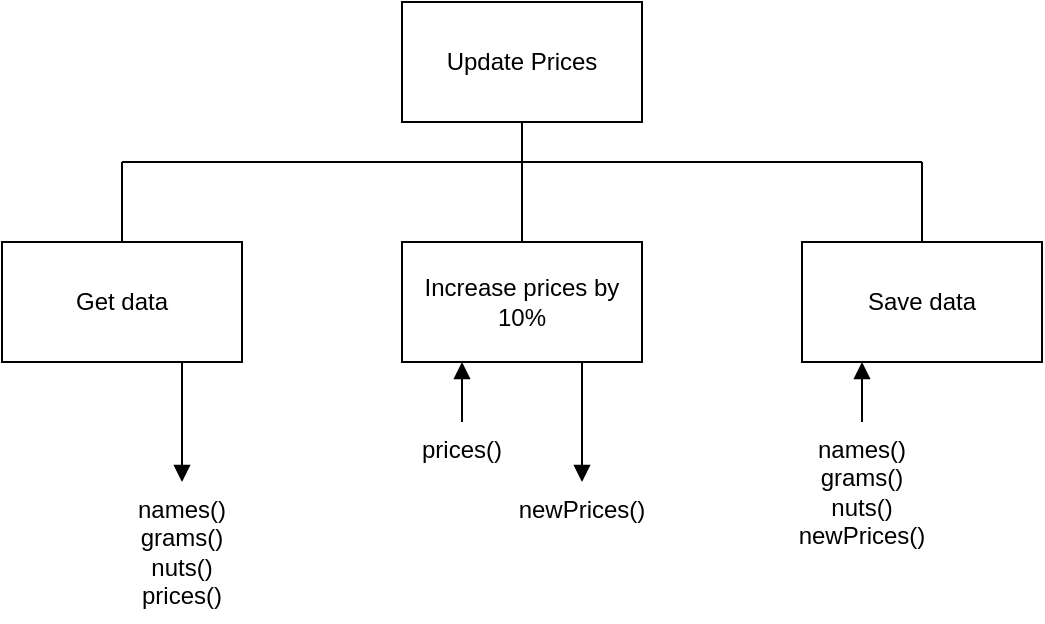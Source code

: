 <mxfile version="24.7.5">
  <diagram id="E8Dl9m7bsaFHxtFtsHeO" name="sd">
    <mxGraphModel dx="882" dy="677" grid="1" gridSize="10" guides="1" tooltips="1" connect="1" arrows="1" fold="1" page="1" pageScale="1" pageWidth="827" pageHeight="1169" math="0" shadow="0">
      <root>
        <mxCell id="0" />
        <mxCell id="1" parent="0" />
        <mxCell id="KL4S8WIwbTE8AwIzojDe-1" value="Update Prices" style="rounded=0;whiteSpace=wrap;html=1;" parent="1" vertex="1">
          <mxGeometry x="340" y="80" width="120" height="60" as="geometry" />
        </mxCell>
        <mxCell id="KL4S8WIwbTE8AwIzojDe-7" style="edgeStyle=orthogonalEdgeStyle;rounded=0;orthogonalLoop=1;jettySize=auto;html=1;exitX=0.5;exitY=0;exitDx=0;exitDy=0;endArrow=none;endFill=0;entryX=0.5;entryY=1;entryDx=0;entryDy=0;" parent="1" source="KL4S8WIwbTE8AwIzojDe-2" target="KL4S8WIwbTE8AwIzojDe-1" edge="1">
          <mxGeometry relative="1" as="geometry">
            <mxPoint x="400" y="160" as="targetPoint" />
          </mxGeometry>
        </mxCell>
        <mxCell id="KL4S8WIwbTE8AwIzojDe-12" style="edgeStyle=orthogonalEdgeStyle;rounded=0;orthogonalLoop=1;jettySize=auto;html=1;exitX=0.25;exitY=1;exitDx=0;exitDy=0;endArrow=none;endFill=0;startArrow=block;startFill=1;" parent="1" source="KL4S8WIwbTE8AwIzojDe-2" edge="1">
          <mxGeometry relative="1" as="geometry">
            <mxPoint x="370" y="290" as="targetPoint" />
          </mxGeometry>
        </mxCell>
        <mxCell id="KL4S8WIwbTE8AwIzojDe-13" style="edgeStyle=orthogonalEdgeStyle;rounded=0;orthogonalLoop=1;jettySize=auto;html=1;exitX=0.75;exitY=1;exitDx=0;exitDy=0;endArrow=block;endFill=1;" parent="1" source="KL4S8WIwbTE8AwIzojDe-2" edge="1">
          <mxGeometry relative="1" as="geometry">
            <mxPoint x="430" y="320" as="targetPoint" />
          </mxGeometry>
        </mxCell>
        <mxCell id="KL4S8WIwbTE8AwIzojDe-2" value="Increase prices by 10%" style="rounded=0;whiteSpace=wrap;html=1;" parent="1" vertex="1">
          <mxGeometry x="340" y="200" width="120" height="60" as="geometry" />
        </mxCell>
        <mxCell id="KL4S8WIwbTE8AwIzojDe-6" style="edgeStyle=orthogonalEdgeStyle;rounded=0;orthogonalLoop=1;jettySize=auto;html=1;exitX=0.5;exitY=0;exitDx=0;exitDy=0;endArrow=none;endFill=0;" parent="1" source="KL4S8WIwbTE8AwIzojDe-3" edge="1">
          <mxGeometry relative="1" as="geometry">
            <mxPoint x="200" y="160" as="targetPoint" />
          </mxGeometry>
        </mxCell>
        <mxCell id="KL4S8WIwbTE8AwIzojDe-9" style="edgeStyle=orthogonalEdgeStyle;rounded=0;orthogonalLoop=1;jettySize=auto;html=1;exitX=0.75;exitY=1;exitDx=0;exitDy=0;endArrow=block;endFill=1;" parent="1" source="KL4S8WIwbTE8AwIzojDe-3" edge="1">
          <mxGeometry relative="1" as="geometry">
            <mxPoint x="230" y="320" as="targetPoint" />
          </mxGeometry>
        </mxCell>
        <mxCell id="KL4S8WIwbTE8AwIzojDe-3" value="Get data" style="rounded=0;whiteSpace=wrap;html=1;" parent="1" vertex="1">
          <mxGeometry x="140" y="200" width="120" height="60" as="geometry" />
        </mxCell>
        <mxCell id="KL4S8WIwbTE8AwIzojDe-8" style="edgeStyle=orthogonalEdgeStyle;rounded=0;orthogonalLoop=1;jettySize=auto;html=1;exitX=0.5;exitY=0;exitDx=0;exitDy=0;endArrow=none;endFill=0;" parent="1" source="KL4S8WIwbTE8AwIzojDe-4" edge="1">
          <mxGeometry relative="1" as="geometry">
            <mxPoint x="600" y="160" as="targetPoint" />
          </mxGeometry>
        </mxCell>
        <mxCell id="KL4S8WIwbTE8AwIzojDe-16" style="edgeStyle=orthogonalEdgeStyle;rounded=0;orthogonalLoop=1;jettySize=auto;html=1;exitX=0.25;exitY=1;exitDx=0;exitDy=0;startArrow=block;startFill=1;endArrow=none;endFill=0;" parent="1" source="KL4S8WIwbTE8AwIzojDe-4" edge="1">
          <mxGeometry relative="1" as="geometry">
            <mxPoint x="570" y="290" as="targetPoint" />
          </mxGeometry>
        </mxCell>
        <mxCell id="KL4S8WIwbTE8AwIzojDe-4" value="Save data" style="rounded=0;whiteSpace=wrap;html=1;" parent="1" vertex="1">
          <mxGeometry x="540" y="200" width="120" height="60" as="geometry" />
        </mxCell>
        <mxCell id="KL4S8WIwbTE8AwIzojDe-5" value="" style="endArrow=none;html=1;rounded=0;" parent="1" edge="1">
          <mxGeometry width="50" height="50" relative="1" as="geometry">
            <mxPoint x="200" y="160" as="sourcePoint" />
            <mxPoint x="600" y="160" as="targetPoint" />
          </mxGeometry>
        </mxCell>
        <mxCell id="KL4S8WIwbTE8AwIzojDe-10" value="names()&lt;br&gt;grams()&lt;br&gt;nuts()&lt;div&gt;prices()&lt;/div&gt;" style="text;html=1;strokeColor=none;fillColor=none;align=center;verticalAlign=top;whiteSpace=wrap;rounded=0;" parent="1" vertex="1">
          <mxGeometry x="180" y="320" width="100" height="70" as="geometry" />
        </mxCell>
        <mxCell id="KL4S8WIwbTE8AwIzojDe-11" value="prices()" style="text;html=1;strokeColor=none;fillColor=none;align=center;verticalAlign=top;whiteSpace=wrap;rounded=0;" parent="1" vertex="1">
          <mxGeometry x="320" y="290" width="100" height="30" as="geometry" />
        </mxCell>
        <mxCell id="KL4S8WIwbTE8AwIzojDe-14" value="newPrices()" style="text;html=1;strokeColor=none;fillColor=none;align=center;verticalAlign=top;whiteSpace=wrap;rounded=0;" parent="1" vertex="1">
          <mxGeometry x="380" y="320" width="100" height="30" as="geometry" />
        </mxCell>
        <mxCell id="KL4S8WIwbTE8AwIzojDe-17" value="names()&lt;br&gt;grams()&lt;br&gt;nuts()&lt;div&gt;newPrices()&lt;/div&gt;" style="text;html=1;strokeColor=none;fillColor=none;align=center;verticalAlign=top;whiteSpace=wrap;rounded=0;" parent="1" vertex="1">
          <mxGeometry x="520" y="290" width="100" height="70" as="geometry" />
        </mxCell>
      </root>
    </mxGraphModel>
  </diagram>
</mxfile>
